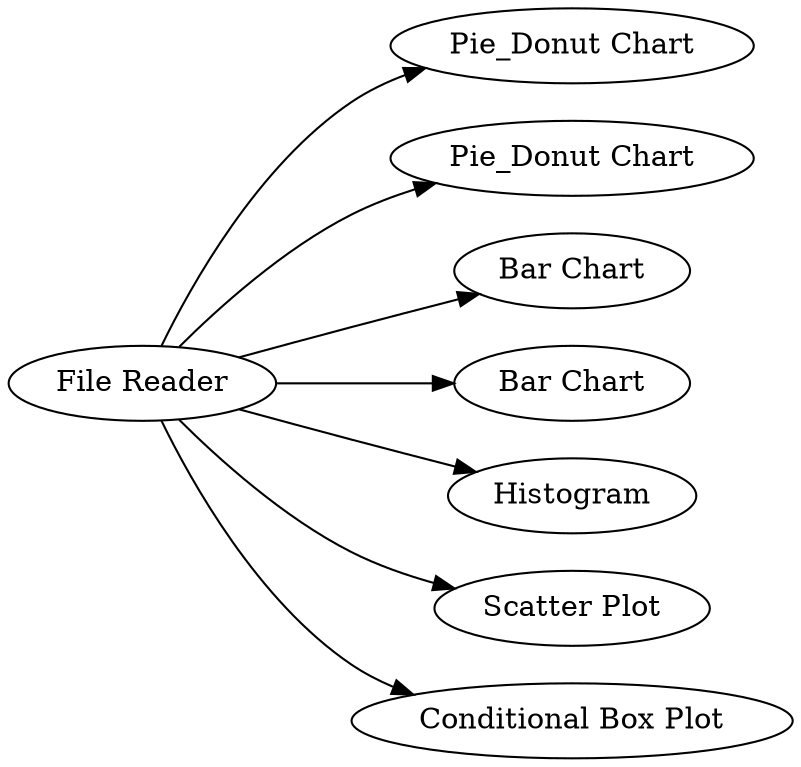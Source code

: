 digraph {
	1 [label="File Reader"]
	2 [label="Pie_Donut Chart"]
	3 [label="Pie_Donut Chart"]
	4 [label="Bar Chart"]
	5 [label="Bar Chart"]
	7 [label=Histogram]
	8 [label="Scatter Plot"]
	9 [label="Conditional Box Plot"]
	1 -> 3
	1 -> 2
	1 -> 5
	1 -> 4
	1 -> 7
	1 -> 8
	1 -> 9
	rankdir=LR
}
